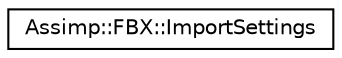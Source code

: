 digraph "Graphical Class Hierarchy"
{
  edge [fontname="Helvetica",fontsize="10",labelfontname="Helvetica",labelfontsize="10"];
  node [fontname="Helvetica",fontsize="10",shape=record];
  rankdir="LR";
  Node1 [label="Assimp::FBX::ImportSettings",height=0.2,width=0.4,color="black", fillcolor="white", style="filled",URL="$struct_assimp_1_1_f_b_x_1_1_import_settings.html"];
}
